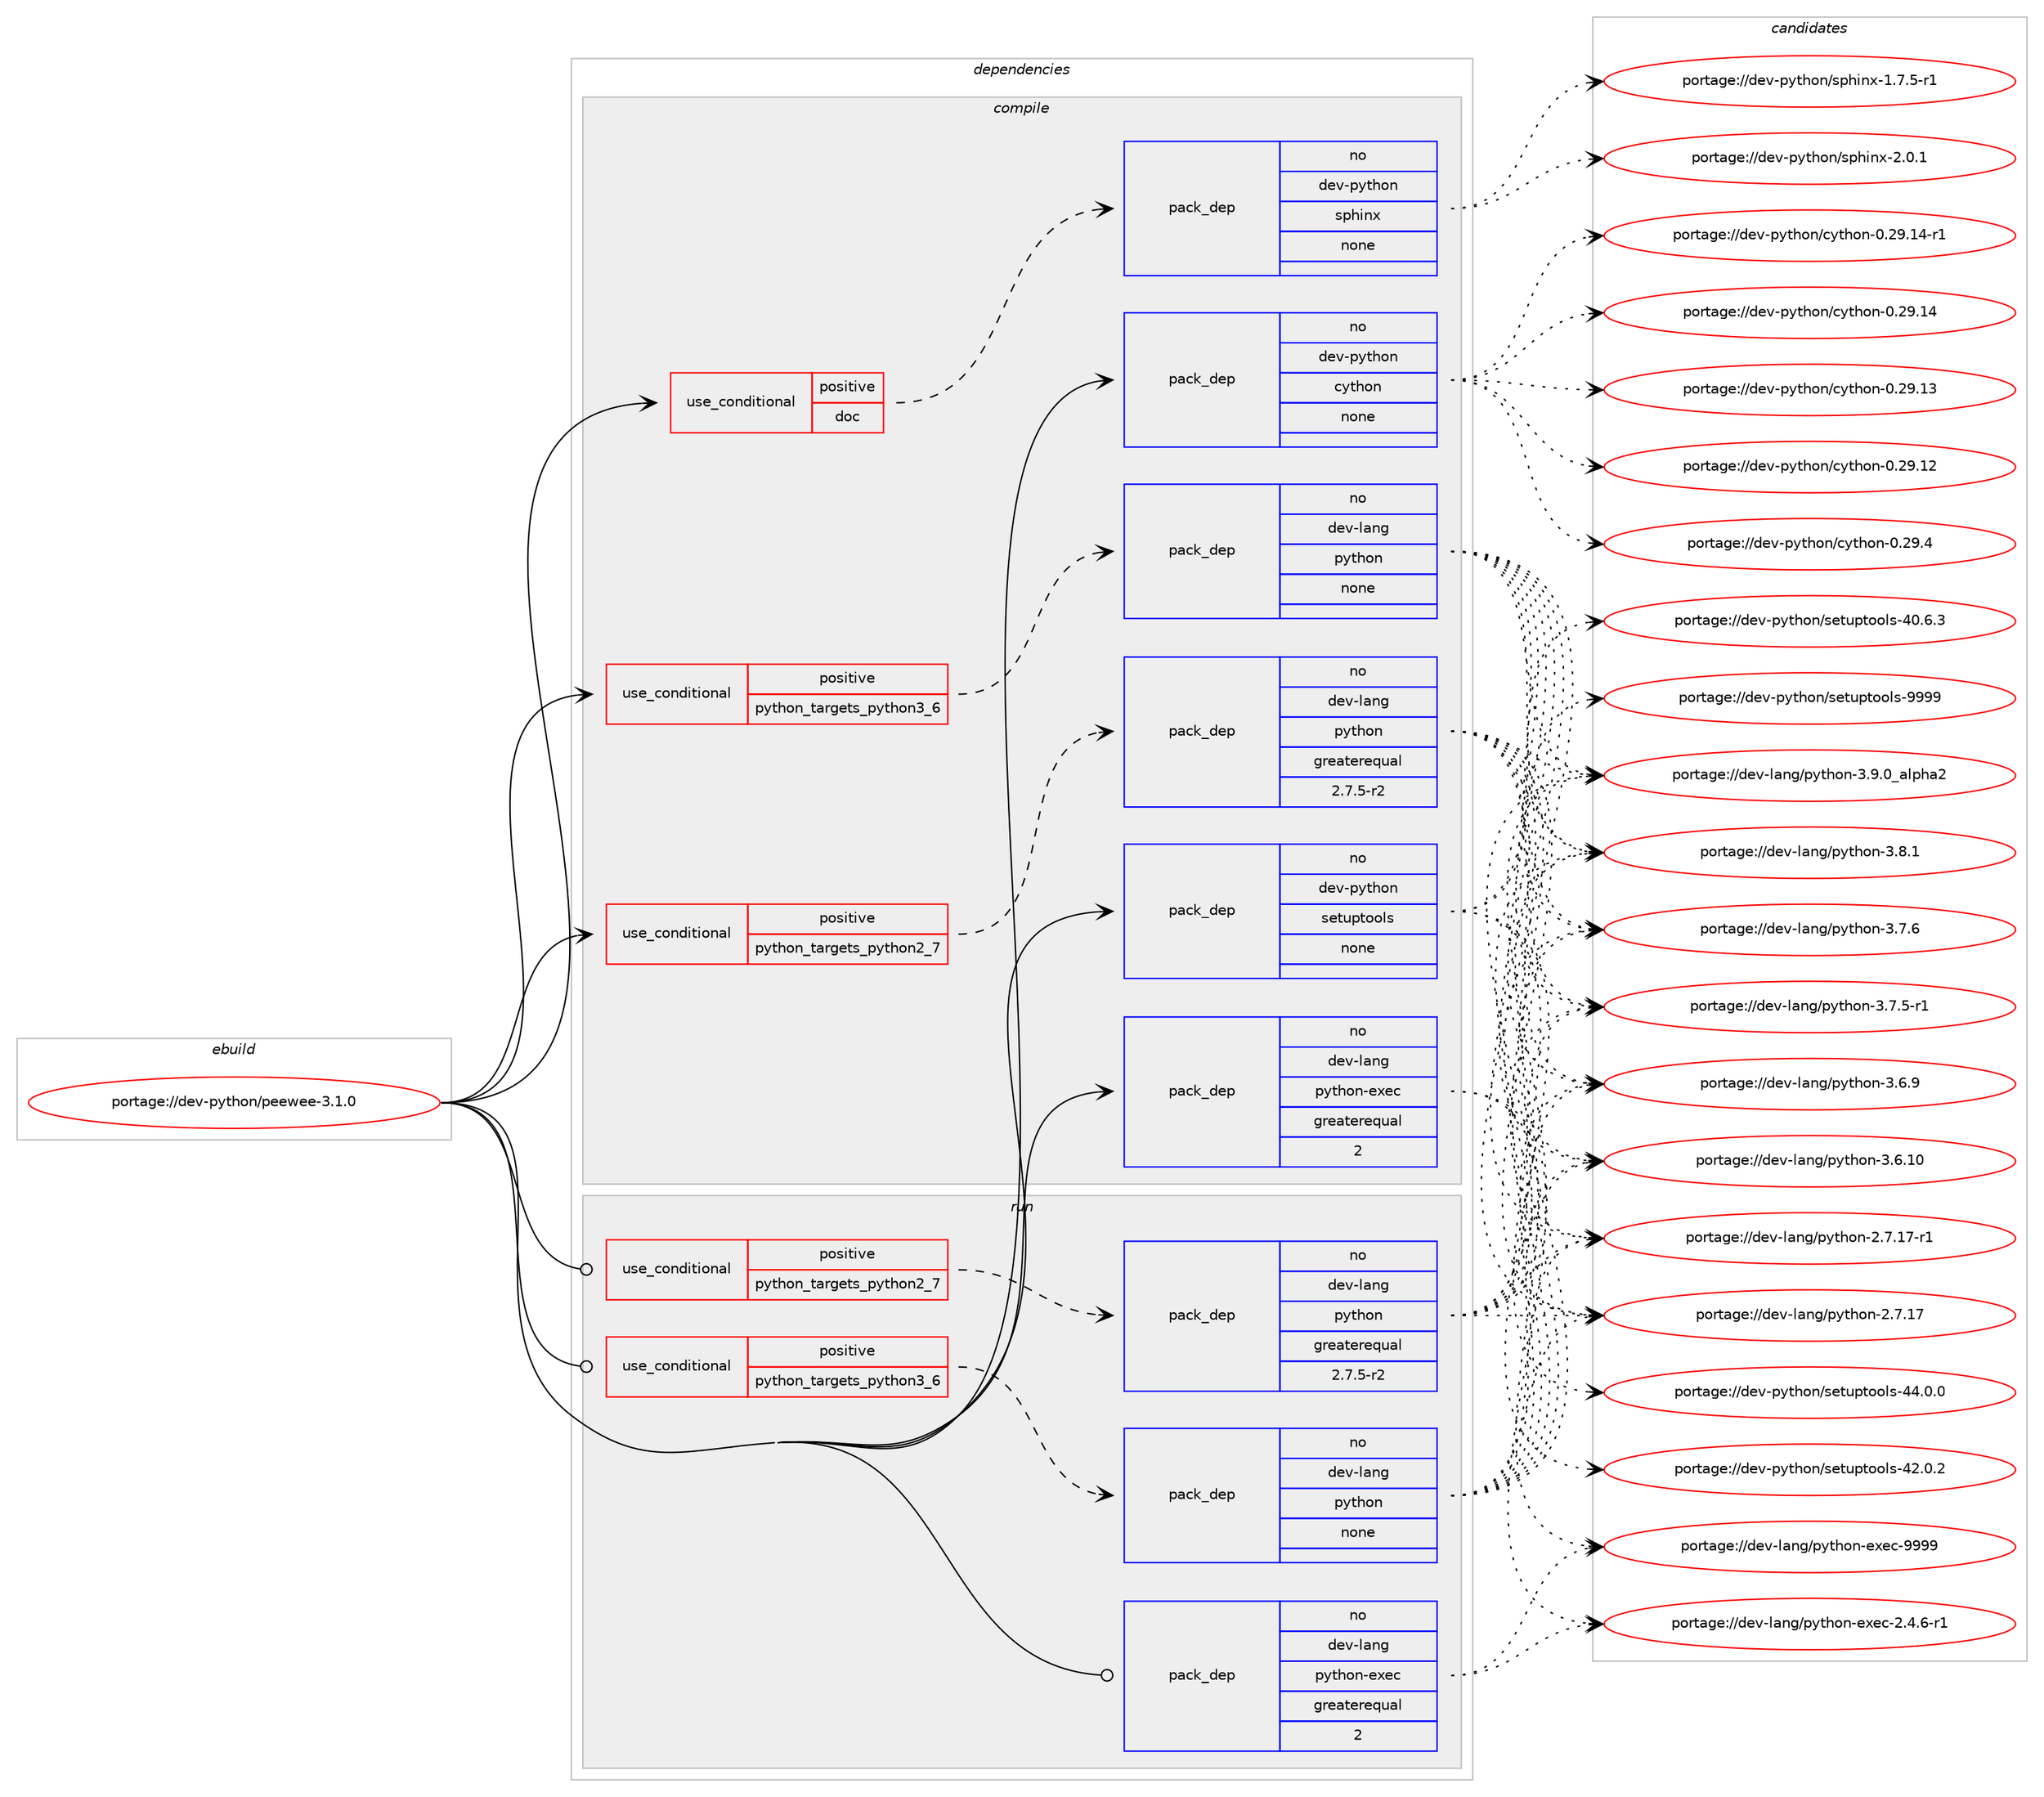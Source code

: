 digraph prolog {

# *************
# Graph options
# *************

newrank=true;
concentrate=true;
compound=true;
graph [rankdir=LR,fontname=Helvetica,fontsize=10,ranksep=1.5];#, ranksep=2.5, nodesep=0.2];
edge  [arrowhead=vee];
node  [fontname=Helvetica,fontsize=10];

# **********
# The ebuild
# **********

subgraph cluster_leftcol {
color=gray;
label=<<i>ebuild</i>>;
id [label="portage://dev-python/peewee-3.1.0", color=red, width=4, href="../dev-python/peewee-3.1.0.svg"];
}

# ****************
# The dependencies
# ****************

subgraph cluster_midcol {
color=gray;
label=<<i>dependencies</i>>;
subgraph cluster_compile {
fillcolor="#eeeeee";
style=filled;
label=<<i>compile</i>>;
subgraph cond111055 {
dependency442895 [label=<<TABLE BORDER="0" CELLBORDER="1" CELLSPACING="0" CELLPADDING="4"><TR><TD ROWSPAN="3" CELLPADDING="10">use_conditional</TD></TR><TR><TD>positive</TD></TR><TR><TD>doc</TD></TR></TABLE>>, shape=none, color=red];
subgraph pack326898 {
dependency442896 [label=<<TABLE BORDER="0" CELLBORDER="1" CELLSPACING="0" CELLPADDING="4" WIDTH="220"><TR><TD ROWSPAN="6" CELLPADDING="30">pack_dep</TD></TR><TR><TD WIDTH="110">no</TD></TR><TR><TD>dev-python</TD></TR><TR><TD>sphinx</TD></TR><TR><TD>none</TD></TR><TR><TD></TD></TR></TABLE>>, shape=none, color=blue];
}
dependency442895:e -> dependency442896:w [weight=20,style="dashed",arrowhead="vee"];
}
id:e -> dependency442895:w [weight=20,style="solid",arrowhead="vee"];
subgraph cond111056 {
dependency442897 [label=<<TABLE BORDER="0" CELLBORDER="1" CELLSPACING="0" CELLPADDING="4"><TR><TD ROWSPAN="3" CELLPADDING="10">use_conditional</TD></TR><TR><TD>positive</TD></TR><TR><TD>python_targets_python2_7</TD></TR></TABLE>>, shape=none, color=red];
subgraph pack326899 {
dependency442898 [label=<<TABLE BORDER="0" CELLBORDER="1" CELLSPACING="0" CELLPADDING="4" WIDTH="220"><TR><TD ROWSPAN="6" CELLPADDING="30">pack_dep</TD></TR><TR><TD WIDTH="110">no</TD></TR><TR><TD>dev-lang</TD></TR><TR><TD>python</TD></TR><TR><TD>greaterequal</TD></TR><TR><TD>2.7.5-r2</TD></TR></TABLE>>, shape=none, color=blue];
}
dependency442897:e -> dependency442898:w [weight=20,style="dashed",arrowhead="vee"];
}
id:e -> dependency442897:w [weight=20,style="solid",arrowhead="vee"];
subgraph cond111057 {
dependency442899 [label=<<TABLE BORDER="0" CELLBORDER="1" CELLSPACING="0" CELLPADDING="4"><TR><TD ROWSPAN="3" CELLPADDING="10">use_conditional</TD></TR><TR><TD>positive</TD></TR><TR><TD>python_targets_python3_6</TD></TR></TABLE>>, shape=none, color=red];
subgraph pack326900 {
dependency442900 [label=<<TABLE BORDER="0" CELLBORDER="1" CELLSPACING="0" CELLPADDING="4" WIDTH="220"><TR><TD ROWSPAN="6" CELLPADDING="30">pack_dep</TD></TR><TR><TD WIDTH="110">no</TD></TR><TR><TD>dev-lang</TD></TR><TR><TD>python</TD></TR><TR><TD>none</TD></TR><TR><TD></TD></TR></TABLE>>, shape=none, color=blue];
}
dependency442899:e -> dependency442900:w [weight=20,style="dashed",arrowhead="vee"];
}
id:e -> dependency442899:w [weight=20,style="solid",arrowhead="vee"];
subgraph pack326901 {
dependency442901 [label=<<TABLE BORDER="0" CELLBORDER="1" CELLSPACING="0" CELLPADDING="4" WIDTH="220"><TR><TD ROWSPAN="6" CELLPADDING="30">pack_dep</TD></TR><TR><TD WIDTH="110">no</TD></TR><TR><TD>dev-lang</TD></TR><TR><TD>python-exec</TD></TR><TR><TD>greaterequal</TD></TR><TR><TD>2</TD></TR></TABLE>>, shape=none, color=blue];
}
id:e -> dependency442901:w [weight=20,style="solid",arrowhead="vee"];
subgraph pack326902 {
dependency442902 [label=<<TABLE BORDER="0" CELLBORDER="1" CELLSPACING="0" CELLPADDING="4" WIDTH="220"><TR><TD ROWSPAN="6" CELLPADDING="30">pack_dep</TD></TR><TR><TD WIDTH="110">no</TD></TR><TR><TD>dev-python</TD></TR><TR><TD>cython</TD></TR><TR><TD>none</TD></TR><TR><TD></TD></TR></TABLE>>, shape=none, color=blue];
}
id:e -> dependency442902:w [weight=20,style="solid",arrowhead="vee"];
subgraph pack326903 {
dependency442903 [label=<<TABLE BORDER="0" CELLBORDER="1" CELLSPACING="0" CELLPADDING="4" WIDTH="220"><TR><TD ROWSPAN="6" CELLPADDING="30">pack_dep</TD></TR><TR><TD WIDTH="110">no</TD></TR><TR><TD>dev-python</TD></TR><TR><TD>setuptools</TD></TR><TR><TD>none</TD></TR><TR><TD></TD></TR></TABLE>>, shape=none, color=blue];
}
id:e -> dependency442903:w [weight=20,style="solid",arrowhead="vee"];
}
subgraph cluster_compileandrun {
fillcolor="#eeeeee";
style=filled;
label=<<i>compile and run</i>>;
}
subgraph cluster_run {
fillcolor="#eeeeee";
style=filled;
label=<<i>run</i>>;
subgraph cond111058 {
dependency442904 [label=<<TABLE BORDER="0" CELLBORDER="1" CELLSPACING="0" CELLPADDING="4"><TR><TD ROWSPAN="3" CELLPADDING="10">use_conditional</TD></TR><TR><TD>positive</TD></TR><TR><TD>python_targets_python2_7</TD></TR></TABLE>>, shape=none, color=red];
subgraph pack326904 {
dependency442905 [label=<<TABLE BORDER="0" CELLBORDER="1" CELLSPACING="0" CELLPADDING="4" WIDTH="220"><TR><TD ROWSPAN="6" CELLPADDING="30">pack_dep</TD></TR><TR><TD WIDTH="110">no</TD></TR><TR><TD>dev-lang</TD></TR><TR><TD>python</TD></TR><TR><TD>greaterequal</TD></TR><TR><TD>2.7.5-r2</TD></TR></TABLE>>, shape=none, color=blue];
}
dependency442904:e -> dependency442905:w [weight=20,style="dashed",arrowhead="vee"];
}
id:e -> dependency442904:w [weight=20,style="solid",arrowhead="odot"];
subgraph cond111059 {
dependency442906 [label=<<TABLE BORDER="0" CELLBORDER="1" CELLSPACING="0" CELLPADDING="4"><TR><TD ROWSPAN="3" CELLPADDING="10">use_conditional</TD></TR><TR><TD>positive</TD></TR><TR><TD>python_targets_python3_6</TD></TR></TABLE>>, shape=none, color=red];
subgraph pack326905 {
dependency442907 [label=<<TABLE BORDER="0" CELLBORDER="1" CELLSPACING="0" CELLPADDING="4" WIDTH="220"><TR><TD ROWSPAN="6" CELLPADDING="30">pack_dep</TD></TR><TR><TD WIDTH="110">no</TD></TR><TR><TD>dev-lang</TD></TR><TR><TD>python</TD></TR><TR><TD>none</TD></TR><TR><TD></TD></TR></TABLE>>, shape=none, color=blue];
}
dependency442906:e -> dependency442907:w [weight=20,style="dashed",arrowhead="vee"];
}
id:e -> dependency442906:w [weight=20,style="solid",arrowhead="odot"];
subgraph pack326906 {
dependency442908 [label=<<TABLE BORDER="0" CELLBORDER="1" CELLSPACING="0" CELLPADDING="4" WIDTH="220"><TR><TD ROWSPAN="6" CELLPADDING="30">pack_dep</TD></TR><TR><TD WIDTH="110">no</TD></TR><TR><TD>dev-lang</TD></TR><TR><TD>python-exec</TD></TR><TR><TD>greaterequal</TD></TR><TR><TD>2</TD></TR></TABLE>>, shape=none, color=blue];
}
id:e -> dependency442908:w [weight=20,style="solid",arrowhead="odot"];
}
}

# **************
# The candidates
# **************

subgraph cluster_choices {
rank=same;
color=gray;
label=<<i>candidates</i>>;

subgraph choice326898 {
color=black;
nodesep=1;
choice1001011184511212111610411111047115112104105110120455046484649 [label="portage://dev-python/sphinx-2.0.1", color=red, width=4,href="../dev-python/sphinx-2.0.1.svg"];
choice10010111845112121116104111110471151121041051101204549465546534511449 [label="portage://dev-python/sphinx-1.7.5-r1", color=red, width=4,href="../dev-python/sphinx-1.7.5-r1.svg"];
dependency442896:e -> choice1001011184511212111610411111047115112104105110120455046484649:w [style=dotted,weight="100"];
dependency442896:e -> choice10010111845112121116104111110471151121041051101204549465546534511449:w [style=dotted,weight="100"];
}
subgraph choice326899 {
color=black;
nodesep=1;
choice10010111845108971101034711212111610411111045514657464895971081121049750 [label="portage://dev-lang/python-3.9.0_alpha2", color=red, width=4,href="../dev-lang/python-3.9.0_alpha2.svg"];
choice100101118451089711010347112121116104111110455146564649 [label="portage://dev-lang/python-3.8.1", color=red, width=4,href="../dev-lang/python-3.8.1.svg"];
choice100101118451089711010347112121116104111110455146554654 [label="portage://dev-lang/python-3.7.6", color=red, width=4,href="../dev-lang/python-3.7.6.svg"];
choice1001011184510897110103471121211161041111104551465546534511449 [label="portage://dev-lang/python-3.7.5-r1", color=red, width=4,href="../dev-lang/python-3.7.5-r1.svg"];
choice100101118451089711010347112121116104111110455146544657 [label="portage://dev-lang/python-3.6.9", color=red, width=4,href="../dev-lang/python-3.6.9.svg"];
choice10010111845108971101034711212111610411111045514654464948 [label="portage://dev-lang/python-3.6.10", color=red, width=4,href="../dev-lang/python-3.6.10.svg"];
choice100101118451089711010347112121116104111110455046554649554511449 [label="portage://dev-lang/python-2.7.17-r1", color=red, width=4,href="../dev-lang/python-2.7.17-r1.svg"];
choice10010111845108971101034711212111610411111045504655464955 [label="portage://dev-lang/python-2.7.17", color=red, width=4,href="../dev-lang/python-2.7.17.svg"];
dependency442898:e -> choice10010111845108971101034711212111610411111045514657464895971081121049750:w [style=dotted,weight="100"];
dependency442898:e -> choice100101118451089711010347112121116104111110455146564649:w [style=dotted,weight="100"];
dependency442898:e -> choice100101118451089711010347112121116104111110455146554654:w [style=dotted,weight="100"];
dependency442898:e -> choice1001011184510897110103471121211161041111104551465546534511449:w [style=dotted,weight="100"];
dependency442898:e -> choice100101118451089711010347112121116104111110455146544657:w [style=dotted,weight="100"];
dependency442898:e -> choice10010111845108971101034711212111610411111045514654464948:w [style=dotted,weight="100"];
dependency442898:e -> choice100101118451089711010347112121116104111110455046554649554511449:w [style=dotted,weight="100"];
dependency442898:e -> choice10010111845108971101034711212111610411111045504655464955:w [style=dotted,weight="100"];
}
subgraph choice326900 {
color=black;
nodesep=1;
choice10010111845108971101034711212111610411111045514657464895971081121049750 [label="portage://dev-lang/python-3.9.0_alpha2", color=red, width=4,href="../dev-lang/python-3.9.0_alpha2.svg"];
choice100101118451089711010347112121116104111110455146564649 [label="portage://dev-lang/python-3.8.1", color=red, width=4,href="../dev-lang/python-3.8.1.svg"];
choice100101118451089711010347112121116104111110455146554654 [label="portage://dev-lang/python-3.7.6", color=red, width=4,href="../dev-lang/python-3.7.6.svg"];
choice1001011184510897110103471121211161041111104551465546534511449 [label="portage://dev-lang/python-3.7.5-r1", color=red, width=4,href="../dev-lang/python-3.7.5-r1.svg"];
choice100101118451089711010347112121116104111110455146544657 [label="portage://dev-lang/python-3.6.9", color=red, width=4,href="../dev-lang/python-3.6.9.svg"];
choice10010111845108971101034711212111610411111045514654464948 [label="portage://dev-lang/python-3.6.10", color=red, width=4,href="../dev-lang/python-3.6.10.svg"];
choice100101118451089711010347112121116104111110455046554649554511449 [label="portage://dev-lang/python-2.7.17-r1", color=red, width=4,href="../dev-lang/python-2.7.17-r1.svg"];
choice10010111845108971101034711212111610411111045504655464955 [label="portage://dev-lang/python-2.7.17", color=red, width=4,href="../dev-lang/python-2.7.17.svg"];
dependency442900:e -> choice10010111845108971101034711212111610411111045514657464895971081121049750:w [style=dotted,weight="100"];
dependency442900:e -> choice100101118451089711010347112121116104111110455146564649:w [style=dotted,weight="100"];
dependency442900:e -> choice100101118451089711010347112121116104111110455146554654:w [style=dotted,weight="100"];
dependency442900:e -> choice1001011184510897110103471121211161041111104551465546534511449:w [style=dotted,weight="100"];
dependency442900:e -> choice100101118451089711010347112121116104111110455146544657:w [style=dotted,weight="100"];
dependency442900:e -> choice10010111845108971101034711212111610411111045514654464948:w [style=dotted,weight="100"];
dependency442900:e -> choice100101118451089711010347112121116104111110455046554649554511449:w [style=dotted,weight="100"];
dependency442900:e -> choice10010111845108971101034711212111610411111045504655464955:w [style=dotted,weight="100"];
}
subgraph choice326901 {
color=black;
nodesep=1;
choice10010111845108971101034711212111610411111045101120101994557575757 [label="portage://dev-lang/python-exec-9999", color=red, width=4,href="../dev-lang/python-exec-9999.svg"];
choice10010111845108971101034711212111610411111045101120101994550465246544511449 [label="portage://dev-lang/python-exec-2.4.6-r1", color=red, width=4,href="../dev-lang/python-exec-2.4.6-r1.svg"];
dependency442901:e -> choice10010111845108971101034711212111610411111045101120101994557575757:w [style=dotted,weight="100"];
dependency442901:e -> choice10010111845108971101034711212111610411111045101120101994550465246544511449:w [style=dotted,weight="100"];
}
subgraph choice326902 {
color=black;
nodesep=1;
choice10010111845112121116104111110479912111610411111045484650574652 [label="portage://dev-python/cython-0.29.4", color=red, width=4,href="../dev-python/cython-0.29.4.svg"];
choice10010111845112121116104111110479912111610411111045484650574649524511449 [label="portage://dev-python/cython-0.29.14-r1", color=red, width=4,href="../dev-python/cython-0.29.14-r1.svg"];
choice1001011184511212111610411111047991211161041111104548465057464952 [label="portage://dev-python/cython-0.29.14", color=red, width=4,href="../dev-python/cython-0.29.14.svg"];
choice1001011184511212111610411111047991211161041111104548465057464951 [label="portage://dev-python/cython-0.29.13", color=red, width=4,href="../dev-python/cython-0.29.13.svg"];
choice1001011184511212111610411111047991211161041111104548465057464950 [label="portage://dev-python/cython-0.29.12", color=red, width=4,href="../dev-python/cython-0.29.12.svg"];
dependency442902:e -> choice10010111845112121116104111110479912111610411111045484650574652:w [style=dotted,weight="100"];
dependency442902:e -> choice10010111845112121116104111110479912111610411111045484650574649524511449:w [style=dotted,weight="100"];
dependency442902:e -> choice1001011184511212111610411111047991211161041111104548465057464952:w [style=dotted,weight="100"];
dependency442902:e -> choice1001011184511212111610411111047991211161041111104548465057464951:w [style=dotted,weight="100"];
dependency442902:e -> choice1001011184511212111610411111047991211161041111104548465057464950:w [style=dotted,weight="100"];
}
subgraph choice326903 {
color=black;
nodesep=1;
choice10010111845112121116104111110471151011161171121161111111081154557575757 [label="portage://dev-python/setuptools-9999", color=red, width=4,href="../dev-python/setuptools-9999.svg"];
choice100101118451121211161041111104711510111611711211611111110811545525246484648 [label="portage://dev-python/setuptools-44.0.0", color=red, width=4,href="../dev-python/setuptools-44.0.0.svg"];
choice100101118451121211161041111104711510111611711211611111110811545525046484650 [label="portage://dev-python/setuptools-42.0.2", color=red, width=4,href="../dev-python/setuptools-42.0.2.svg"];
choice100101118451121211161041111104711510111611711211611111110811545524846544651 [label="portage://dev-python/setuptools-40.6.3", color=red, width=4,href="../dev-python/setuptools-40.6.3.svg"];
dependency442903:e -> choice10010111845112121116104111110471151011161171121161111111081154557575757:w [style=dotted,weight="100"];
dependency442903:e -> choice100101118451121211161041111104711510111611711211611111110811545525246484648:w [style=dotted,weight="100"];
dependency442903:e -> choice100101118451121211161041111104711510111611711211611111110811545525046484650:w [style=dotted,weight="100"];
dependency442903:e -> choice100101118451121211161041111104711510111611711211611111110811545524846544651:w [style=dotted,weight="100"];
}
subgraph choice326904 {
color=black;
nodesep=1;
choice10010111845108971101034711212111610411111045514657464895971081121049750 [label="portage://dev-lang/python-3.9.0_alpha2", color=red, width=4,href="../dev-lang/python-3.9.0_alpha2.svg"];
choice100101118451089711010347112121116104111110455146564649 [label="portage://dev-lang/python-3.8.1", color=red, width=4,href="../dev-lang/python-3.8.1.svg"];
choice100101118451089711010347112121116104111110455146554654 [label="portage://dev-lang/python-3.7.6", color=red, width=4,href="../dev-lang/python-3.7.6.svg"];
choice1001011184510897110103471121211161041111104551465546534511449 [label="portage://dev-lang/python-3.7.5-r1", color=red, width=4,href="../dev-lang/python-3.7.5-r1.svg"];
choice100101118451089711010347112121116104111110455146544657 [label="portage://dev-lang/python-3.6.9", color=red, width=4,href="../dev-lang/python-3.6.9.svg"];
choice10010111845108971101034711212111610411111045514654464948 [label="portage://dev-lang/python-3.6.10", color=red, width=4,href="../dev-lang/python-3.6.10.svg"];
choice100101118451089711010347112121116104111110455046554649554511449 [label="portage://dev-lang/python-2.7.17-r1", color=red, width=4,href="../dev-lang/python-2.7.17-r1.svg"];
choice10010111845108971101034711212111610411111045504655464955 [label="portage://dev-lang/python-2.7.17", color=red, width=4,href="../dev-lang/python-2.7.17.svg"];
dependency442905:e -> choice10010111845108971101034711212111610411111045514657464895971081121049750:w [style=dotted,weight="100"];
dependency442905:e -> choice100101118451089711010347112121116104111110455146564649:w [style=dotted,weight="100"];
dependency442905:e -> choice100101118451089711010347112121116104111110455146554654:w [style=dotted,weight="100"];
dependency442905:e -> choice1001011184510897110103471121211161041111104551465546534511449:w [style=dotted,weight="100"];
dependency442905:e -> choice100101118451089711010347112121116104111110455146544657:w [style=dotted,weight="100"];
dependency442905:e -> choice10010111845108971101034711212111610411111045514654464948:w [style=dotted,weight="100"];
dependency442905:e -> choice100101118451089711010347112121116104111110455046554649554511449:w [style=dotted,weight="100"];
dependency442905:e -> choice10010111845108971101034711212111610411111045504655464955:w [style=dotted,weight="100"];
}
subgraph choice326905 {
color=black;
nodesep=1;
choice10010111845108971101034711212111610411111045514657464895971081121049750 [label="portage://dev-lang/python-3.9.0_alpha2", color=red, width=4,href="../dev-lang/python-3.9.0_alpha2.svg"];
choice100101118451089711010347112121116104111110455146564649 [label="portage://dev-lang/python-3.8.1", color=red, width=4,href="../dev-lang/python-3.8.1.svg"];
choice100101118451089711010347112121116104111110455146554654 [label="portage://dev-lang/python-3.7.6", color=red, width=4,href="../dev-lang/python-3.7.6.svg"];
choice1001011184510897110103471121211161041111104551465546534511449 [label="portage://dev-lang/python-3.7.5-r1", color=red, width=4,href="../dev-lang/python-3.7.5-r1.svg"];
choice100101118451089711010347112121116104111110455146544657 [label="portage://dev-lang/python-3.6.9", color=red, width=4,href="../dev-lang/python-3.6.9.svg"];
choice10010111845108971101034711212111610411111045514654464948 [label="portage://dev-lang/python-3.6.10", color=red, width=4,href="../dev-lang/python-3.6.10.svg"];
choice100101118451089711010347112121116104111110455046554649554511449 [label="portage://dev-lang/python-2.7.17-r1", color=red, width=4,href="../dev-lang/python-2.7.17-r1.svg"];
choice10010111845108971101034711212111610411111045504655464955 [label="portage://dev-lang/python-2.7.17", color=red, width=4,href="../dev-lang/python-2.7.17.svg"];
dependency442907:e -> choice10010111845108971101034711212111610411111045514657464895971081121049750:w [style=dotted,weight="100"];
dependency442907:e -> choice100101118451089711010347112121116104111110455146564649:w [style=dotted,weight="100"];
dependency442907:e -> choice100101118451089711010347112121116104111110455146554654:w [style=dotted,weight="100"];
dependency442907:e -> choice1001011184510897110103471121211161041111104551465546534511449:w [style=dotted,weight="100"];
dependency442907:e -> choice100101118451089711010347112121116104111110455146544657:w [style=dotted,weight="100"];
dependency442907:e -> choice10010111845108971101034711212111610411111045514654464948:w [style=dotted,weight="100"];
dependency442907:e -> choice100101118451089711010347112121116104111110455046554649554511449:w [style=dotted,weight="100"];
dependency442907:e -> choice10010111845108971101034711212111610411111045504655464955:w [style=dotted,weight="100"];
}
subgraph choice326906 {
color=black;
nodesep=1;
choice10010111845108971101034711212111610411111045101120101994557575757 [label="portage://dev-lang/python-exec-9999", color=red, width=4,href="../dev-lang/python-exec-9999.svg"];
choice10010111845108971101034711212111610411111045101120101994550465246544511449 [label="portage://dev-lang/python-exec-2.4.6-r1", color=red, width=4,href="../dev-lang/python-exec-2.4.6-r1.svg"];
dependency442908:e -> choice10010111845108971101034711212111610411111045101120101994557575757:w [style=dotted,weight="100"];
dependency442908:e -> choice10010111845108971101034711212111610411111045101120101994550465246544511449:w [style=dotted,weight="100"];
}
}

}
